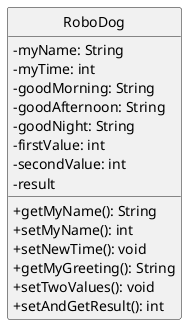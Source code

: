 @startuml Robodogクラス図
skinparam classAttributeIconSize 0
hide circle
 
class RoboDog {
-myName: String
-myTime: int
-goodMorning: String
-goodAfternoon: String
-goodNight: String
-firstValue: int
-secondValue: int
-result
 
+getMyName(): String
+setMyName(): int
+setNewTime(): void
+getMyGreeting(): String
+setTwoValues(): void
+setAndGetResult(): int
}
 
@enduml